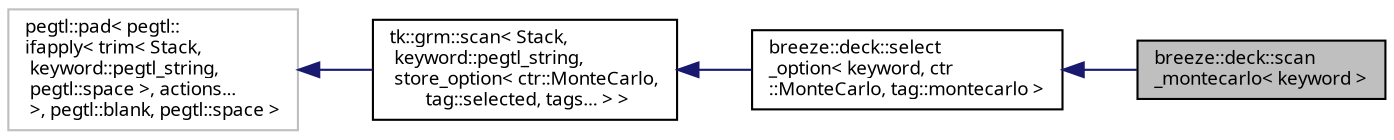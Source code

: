 digraph "breeze::deck::scan_montecarlo&lt; keyword &gt;"
{
 // INTERACTIVE_SVG=YES
  bgcolor="transparent";
  edge [fontname="sans-serif",fontsize="9",labelfontname="sans-serif",labelfontsize="9"];
  node [fontname="sans-serif",fontsize="9",shape=record];
  rankdir="LR";
  Node1 [label="breeze::deck::scan\l_montecarlo\< keyword \>",height=0.2,width=0.4,color="black", fillcolor="grey75", style="filled", fontcolor="black"];
  Node2 -> Node1 [dir="back",color="midnightblue",fontsize="9",style="solid",fontname="sans-serif"];
  Node2 [label="breeze::deck::select\l_option\< keyword, ctr\l::MonteCarlo, tag::montecarlo \>",height=0.2,width=0.4,color="black",URL="$structbreeze_1_1deck_1_1select__option.html"];
  Node3 -> Node2 [dir="back",color="midnightblue",fontsize="9",style="solid",fontname="sans-serif"];
  Node3 [label="tk::grm::scan\< Stack,\l keyword::pegtl_string,\l store_option\< ctr::MonteCarlo,\l tag::selected, tags... \> \>",height=0.2,width=0.4,color="black",URL="$structtk_1_1grm_1_1scan.html"];
  Node4 -> Node3 [dir="back",color="midnightblue",fontsize="9",style="solid",fontname="sans-serif"];
  Node4 [label="pegtl::pad\< pegtl::\lifapply\< trim\< Stack,\l keyword::pegtl_string,\l pegtl::space \>, actions...\l \>, pegtl::blank, pegtl::space \>",height=0.2,width=0.4,color="grey75"];
}
